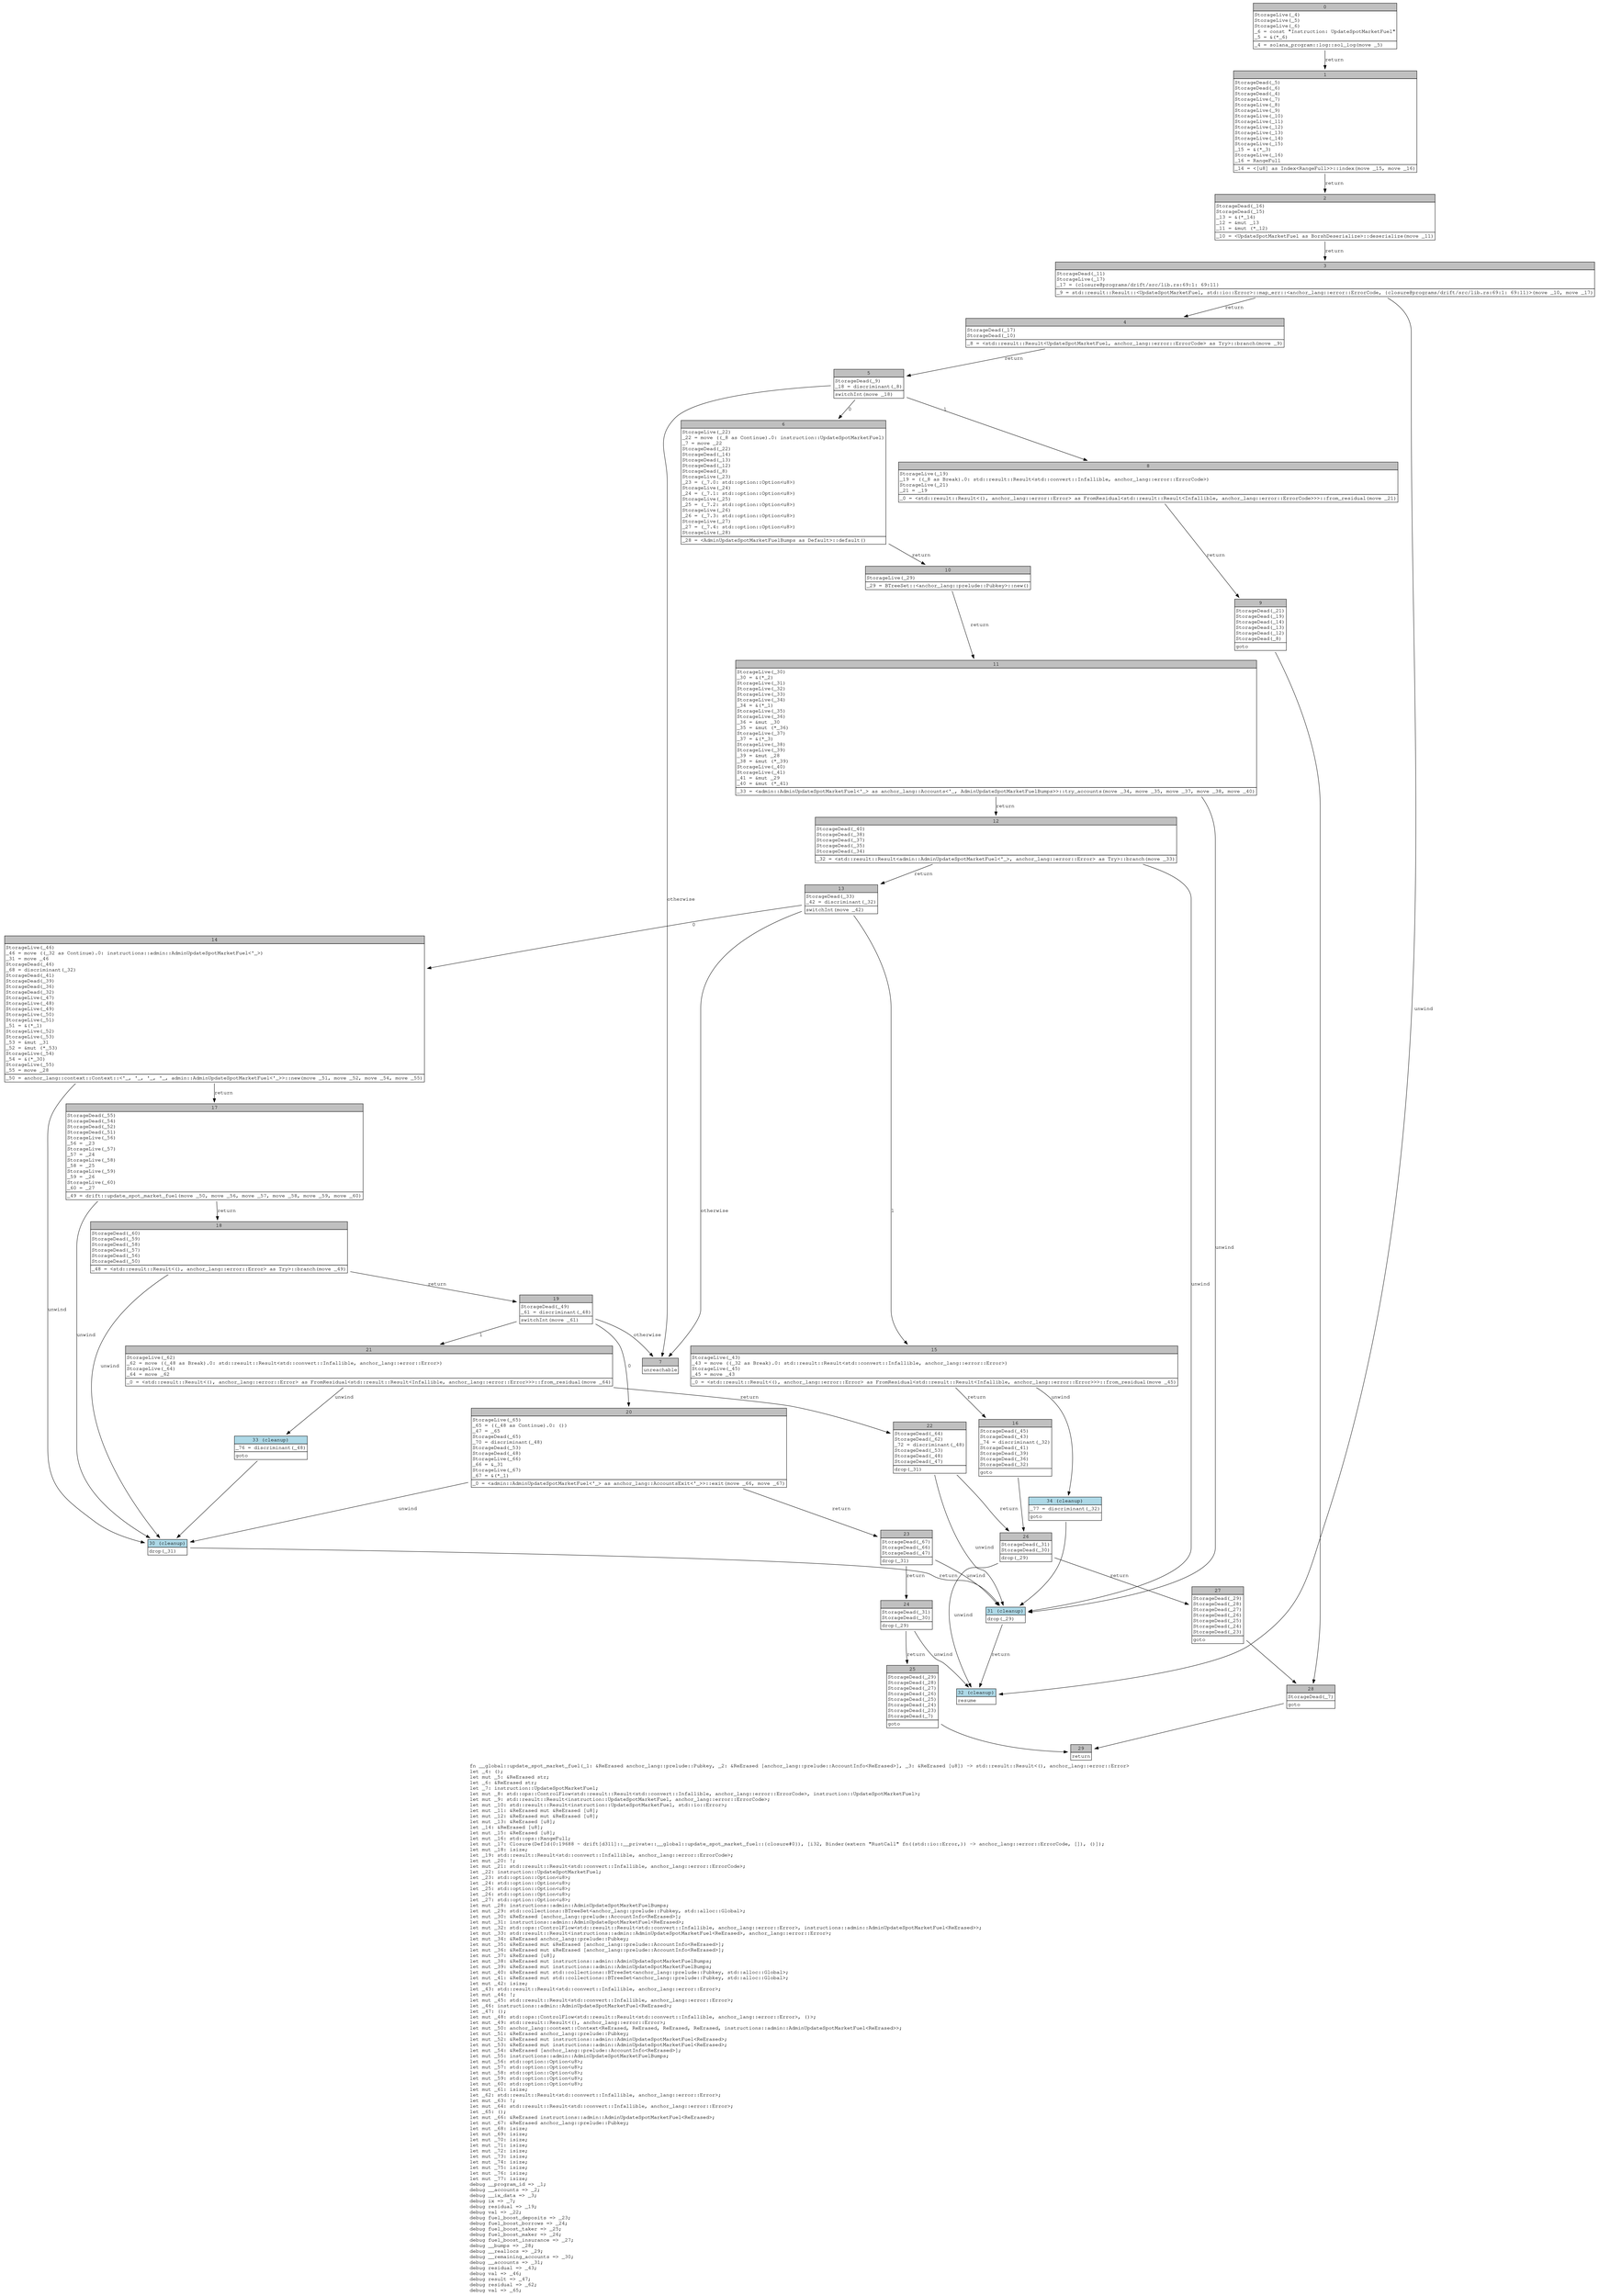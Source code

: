 digraph Mir_0_19686 {
    graph [fontname="Courier, monospace"];
    node [fontname="Courier, monospace"];
    edge [fontname="Courier, monospace"];
    label=<fn __global::update_spot_market_fuel(_1: &amp;ReErased anchor_lang::prelude::Pubkey, _2: &amp;ReErased [anchor_lang::prelude::AccountInfo&lt;ReErased&gt;], _3: &amp;ReErased [u8]) -&gt; std::result::Result&lt;(), anchor_lang::error::Error&gt;<br align="left"/>let _4: ();<br align="left"/>let mut _5: &amp;ReErased str;<br align="left"/>let _6: &amp;ReErased str;<br align="left"/>let _7: instruction::UpdateSpotMarketFuel;<br align="left"/>let mut _8: std::ops::ControlFlow&lt;std::result::Result&lt;std::convert::Infallible, anchor_lang::error::ErrorCode&gt;, instruction::UpdateSpotMarketFuel&gt;;<br align="left"/>let mut _9: std::result::Result&lt;instruction::UpdateSpotMarketFuel, anchor_lang::error::ErrorCode&gt;;<br align="left"/>let mut _10: std::result::Result&lt;instruction::UpdateSpotMarketFuel, std::io::Error&gt;;<br align="left"/>let mut _11: &amp;ReErased mut &amp;ReErased [u8];<br align="left"/>let mut _12: &amp;ReErased mut &amp;ReErased [u8];<br align="left"/>let mut _13: &amp;ReErased [u8];<br align="left"/>let _14: &amp;ReErased [u8];<br align="left"/>let mut _15: &amp;ReErased [u8];<br align="left"/>let mut _16: std::ops::RangeFull;<br align="left"/>let mut _17: Closure(DefId(0:19688 ~ drift[d311]::__private::__global::update_spot_market_fuel::{closure#0}), [i32, Binder(extern &quot;RustCall&quot; fn((std::io::Error,)) -&gt; anchor_lang::error::ErrorCode, []), ()]);<br align="left"/>let mut _18: isize;<br align="left"/>let _19: std::result::Result&lt;std::convert::Infallible, anchor_lang::error::ErrorCode&gt;;<br align="left"/>let mut _20: !;<br align="left"/>let mut _21: std::result::Result&lt;std::convert::Infallible, anchor_lang::error::ErrorCode&gt;;<br align="left"/>let _22: instruction::UpdateSpotMarketFuel;<br align="left"/>let _23: std::option::Option&lt;u8&gt;;<br align="left"/>let _24: std::option::Option&lt;u8&gt;;<br align="left"/>let _25: std::option::Option&lt;u8&gt;;<br align="left"/>let _26: std::option::Option&lt;u8&gt;;<br align="left"/>let _27: std::option::Option&lt;u8&gt;;<br align="left"/>let mut _28: instructions::admin::AdminUpdateSpotMarketFuelBumps;<br align="left"/>let mut _29: std::collections::BTreeSet&lt;anchor_lang::prelude::Pubkey, std::alloc::Global&gt;;<br align="left"/>let mut _30: &amp;ReErased [anchor_lang::prelude::AccountInfo&lt;ReErased&gt;];<br align="left"/>let mut _31: instructions::admin::AdminUpdateSpotMarketFuel&lt;ReErased&gt;;<br align="left"/>let mut _32: std::ops::ControlFlow&lt;std::result::Result&lt;std::convert::Infallible, anchor_lang::error::Error&gt;, instructions::admin::AdminUpdateSpotMarketFuel&lt;ReErased&gt;&gt;;<br align="left"/>let mut _33: std::result::Result&lt;instructions::admin::AdminUpdateSpotMarketFuel&lt;ReErased&gt;, anchor_lang::error::Error&gt;;<br align="left"/>let mut _34: &amp;ReErased anchor_lang::prelude::Pubkey;<br align="left"/>let mut _35: &amp;ReErased mut &amp;ReErased [anchor_lang::prelude::AccountInfo&lt;ReErased&gt;];<br align="left"/>let mut _36: &amp;ReErased mut &amp;ReErased [anchor_lang::prelude::AccountInfo&lt;ReErased&gt;];<br align="left"/>let mut _37: &amp;ReErased [u8];<br align="left"/>let mut _38: &amp;ReErased mut instructions::admin::AdminUpdateSpotMarketFuelBumps;<br align="left"/>let mut _39: &amp;ReErased mut instructions::admin::AdminUpdateSpotMarketFuelBumps;<br align="left"/>let mut _40: &amp;ReErased mut std::collections::BTreeSet&lt;anchor_lang::prelude::Pubkey, std::alloc::Global&gt;;<br align="left"/>let mut _41: &amp;ReErased mut std::collections::BTreeSet&lt;anchor_lang::prelude::Pubkey, std::alloc::Global&gt;;<br align="left"/>let mut _42: isize;<br align="left"/>let _43: std::result::Result&lt;std::convert::Infallible, anchor_lang::error::Error&gt;;<br align="left"/>let mut _44: !;<br align="left"/>let mut _45: std::result::Result&lt;std::convert::Infallible, anchor_lang::error::Error&gt;;<br align="left"/>let _46: instructions::admin::AdminUpdateSpotMarketFuel&lt;ReErased&gt;;<br align="left"/>let _47: ();<br align="left"/>let mut _48: std::ops::ControlFlow&lt;std::result::Result&lt;std::convert::Infallible, anchor_lang::error::Error&gt;, ()&gt;;<br align="left"/>let mut _49: std::result::Result&lt;(), anchor_lang::error::Error&gt;;<br align="left"/>let mut _50: anchor_lang::context::Context&lt;ReErased, ReErased, ReErased, ReErased, instructions::admin::AdminUpdateSpotMarketFuel&lt;ReErased&gt;&gt;;<br align="left"/>let mut _51: &amp;ReErased anchor_lang::prelude::Pubkey;<br align="left"/>let mut _52: &amp;ReErased mut instructions::admin::AdminUpdateSpotMarketFuel&lt;ReErased&gt;;<br align="left"/>let mut _53: &amp;ReErased mut instructions::admin::AdminUpdateSpotMarketFuel&lt;ReErased&gt;;<br align="left"/>let mut _54: &amp;ReErased [anchor_lang::prelude::AccountInfo&lt;ReErased&gt;];<br align="left"/>let mut _55: instructions::admin::AdminUpdateSpotMarketFuelBumps;<br align="left"/>let mut _56: std::option::Option&lt;u8&gt;;<br align="left"/>let mut _57: std::option::Option&lt;u8&gt;;<br align="left"/>let mut _58: std::option::Option&lt;u8&gt;;<br align="left"/>let mut _59: std::option::Option&lt;u8&gt;;<br align="left"/>let mut _60: std::option::Option&lt;u8&gt;;<br align="left"/>let mut _61: isize;<br align="left"/>let _62: std::result::Result&lt;std::convert::Infallible, anchor_lang::error::Error&gt;;<br align="left"/>let mut _63: !;<br align="left"/>let mut _64: std::result::Result&lt;std::convert::Infallible, anchor_lang::error::Error&gt;;<br align="left"/>let _65: ();<br align="left"/>let mut _66: &amp;ReErased instructions::admin::AdminUpdateSpotMarketFuel&lt;ReErased&gt;;<br align="left"/>let mut _67: &amp;ReErased anchor_lang::prelude::Pubkey;<br align="left"/>let mut _68: isize;<br align="left"/>let mut _69: isize;<br align="left"/>let mut _70: isize;<br align="left"/>let mut _71: isize;<br align="left"/>let mut _72: isize;<br align="left"/>let mut _73: isize;<br align="left"/>let mut _74: isize;<br align="left"/>let mut _75: isize;<br align="left"/>let mut _76: isize;<br align="left"/>let mut _77: isize;<br align="left"/>debug __program_id =&gt; _1;<br align="left"/>debug __accounts =&gt; _2;<br align="left"/>debug __ix_data =&gt; _3;<br align="left"/>debug ix =&gt; _7;<br align="left"/>debug residual =&gt; _19;<br align="left"/>debug val =&gt; _22;<br align="left"/>debug fuel_boost_deposits =&gt; _23;<br align="left"/>debug fuel_boost_borrows =&gt; _24;<br align="left"/>debug fuel_boost_taker =&gt; _25;<br align="left"/>debug fuel_boost_maker =&gt; _26;<br align="left"/>debug fuel_boost_insurance =&gt; _27;<br align="left"/>debug __bumps =&gt; _28;<br align="left"/>debug __reallocs =&gt; _29;<br align="left"/>debug __remaining_accounts =&gt; _30;<br align="left"/>debug __accounts =&gt; _31;<br align="left"/>debug residual =&gt; _43;<br align="left"/>debug val =&gt; _46;<br align="left"/>debug result =&gt; _47;<br align="left"/>debug residual =&gt; _62;<br align="left"/>debug val =&gt; _65;<br align="left"/>>;
    bb0__0_19686 [shape="none", label=<<table border="0" cellborder="1" cellspacing="0"><tr><td bgcolor="gray" align="center" colspan="1">0</td></tr><tr><td align="left" balign="left">StorageLive(_4)<br/>StorageLive(_5)<br/>StorageLive(_6)<br/>_6 = const &quot;Instruction: UpdateSpotMarketFuel&quot;<br/>_5 = &amp;(*_6)<br/></td></tr><tr><td align="left">_4 = solana_program::log::sol_log(move _5)</td></tr></table>>];
    bb1__0_19686 [shape="none", label=<<table border="0" cellborder="1" cellspacing="0"><tr><td bgcolor="gray" align="center" colspan="1">1</td></tr><tr><td align="left" balign="left">StorageDead(_5)<br/>StorageDead(_6)<br/>StorageDead(_4)<br/>StorageLive(_7)<br/>StorageLive(_8)<br/>StorageLive(_9)<br/>StorageLive(_10)<br/>StorageLive(_11)<br/>StorageLive(_12)<br/>StorageLive(_13)<br/>StorageLive(_14)<br/>StorageLive(_15)<br/>_15 = &amp;(*_3)<br/>StorageLive(_16)<br/>_16 = RangeFull<br/></td></tr><tr><td align="left">_14 = &lt;[u8] as Index&lt;RangeFull&gt;&gt;::index(move _15, move _16)</td></tr></table>>];
    bb2__0_19686 [shape="none", label=<<table border="0" cellborder="1" cellspacing="0"><tr><td bgcolor="gray" align="center" colspan="1">2</td></tr><tr><td align="left" balign="left">StorageDead(_16)<br/>StorageDead(_15)<br/>_13 = &amp;(*_14)<br/>_12 = &amp;mut _13<br/>_11 = &amp;mut (*_12)<br/></td></tr><tr><td align="left">_10 = &lt;UpdateSpotMarketFuel as BorshDeserialize&gt;::deserialize(move _11)</td></tr></table>>];
    bb3__0_19686 [shape="none", label=<<table border="0" cellborder="1" cellspacing="0"><tr><td bgcolor="gray" align="center" colspan="1">3</td></tr><tr><td align="left" balign="left">StorageDead(_11)<br/>StorageLive(_17)<br/>_17 = {closure@programs/drift/src/lib.rs:69:1: 69:11}<br/></td></tr><tr><td align="left">_9 = std::result::Result::&lt;UpdateSpotMarketFuel, std::io::Error&gt;::map_err::&lt;anchor_lang::error::ErrorCode, {closure@programs/drift/src/lib.rs:69:1: 69:11}&gt;(move _10, move _17)</td></tr></table>>];
    bb4__0_19686 [shape="none", label=<<table border="0" cellborder="1" cellspacing="0"><tr><td bgcolor="gray" align="center" colspan="1">4</td></tr><tr><td align="left" balign="left">StorageDead(_17)<br/>StorageDead(_10)<br/></td></tr><tr><td align="left">_8 = &lt;std::result::Result&lt;UpdateSpotMarketFuel, anchor_lang::error::ErrorCode&gt; as Try&gt;::branch(move _9)</td></tr></table>>];
    bb5__0_19686 [shape="none", label=<<table border="0" cellborder="1" cellspacing="0"><tr><td bgcolor="gray" align="center" colspan="1">5</td></tr><tr><td align="left" balign="left">StorageDead(_9)<br/>_18 = discriminant(_8)<br/></td></tr><tr><td align="left">switchInt(move _18)</td></tr></table>>];
    bb6__0_19686 [shape="none", label=<<table border="0" cellborder="1" cellspacing="0"><tr><td bgcolor="gray" align="center" colspan="1">6</td></tr><tr><td align="left" balign="left">StorageLive(_22)<br/>_22 = move ((_8 as Continue).0: instruction::UpdateSpotMarketFuel)<br/>_7 = move _22<br/>StorageDead(_22)<br/>StorageDead(_14)<br/>StorageDead(_13)<br/>StorageDead(_12)<br/>StorageDead(_8)<br/>StorageLive(_23)<br/>_23 = (_7.0: std::option::Option&lt;u8&gt;)<br/>StorageLive(_24)<br/>_24 = (_7.1: std::option::Option&lt;u8&gt;)<br/>StorageLive(_25)<br/>_25 = (_7.2: std::option::Option&lt;u8&gt;)<br/>StorageLive(_26)<br/>_26 = (_7.3: std::option::Option&lt;u8&gt;)<br/>StorageLive(_27)<br/>_27 = (_7.4: std::option::Option&lt;u8&gt;)<br/>StorageLive(_28)<br/></td></tr><tr><td align="left">_28 = &lt;AdminUpdateSpotMarketFuelBumps as Default&gt;::default()</td></tr></table>>];
    bb7__0_19686 [shape="none", label=<<table border="0" cellborder="1" cellspacing="0"><tr><td bgcolor="gray" align="center" colspan="1">7</td></tr><tr><td align="left">unreachable</td></tr></table>>];
    bb8__0_19686 [shape="none", label=<<table border="0" cellborder="1" cellspacing="0"><tr><td bgcolor="gray" align="center" colspan="1">8</td></tr><tr><td align="left" balign="left">StorageLive(_19)<br/>_19 = ((_8 as Break).0: std::result::Result&lt;std::convert::Infallible, anchor_lang::error::ErrorCode&gt;)<br/>StorageLive(_21)<br/>_21 = _19<br/></td></tr><tr><td align="left">_0 = &lt;std::result::Result&lt;(), anchor_lang::error::Error&gt; as FromResidual&lt;std::result::Result&lt;Infallible, anchor_lang::error::ErrorCode&gt;&gt;&gt;::from_residual(move _21)</td></tr></table>>];
    bb9__0_19686 [shape="none", label=<<table border="0" cellborder="1" cellspacing="0"><tr><td bgcolor="gray" align="center" colspan="1">9</td></tr><tr><td align="left" balign="left">StorageDead(_21)<br/>StorageDead(_19)<br/>StorageDead(_14)<br/>StorageDead(_13)<br/>StorageDead(_12)<br/>StorageDead(_8)<br/></td></tr><tr><td align="left">goto</td></tr></table>>];
    bb10__0_19686 [shape="none", label=<<table border="0" cellborder="1" cellspacing="0"><tr><td bgcolor="gray" align="center" colspan="1">10</td></tr><tr><td align="left" balign="left">StorageLive(_29)<br/></td></tr><tr><td align="left">_29 = BTreeSet::&lt;anchor_lang::prelude::Pubkey&gt;::new()</td></tr></table>>];
    bb11__0_19686 [shape="none", label=<<table border="0" cellborder="1" cellspacing="0"><tr><td bgcolor="gray" align="center" colspan="1">11</td></tr><tr><td align="left" balign="left">StorageLive(_30)<br/>_30 = &amp;(*_2)<br/>StorageLive(_31)<br/>StorageLive(_32)<br/>StorageLive(_33)<br/>StorageLive(_34)<br/>_34 = &amp;(*_1)<br/>StorageLive(_35)<br/>StorageLive(_36)<br/>_36 = &amp;mut _30<br/>_35 = &amp;mut (*_36)<br/>StorageLive(_37)<br/>_37 = &amp;(*_3)<br/>StorageLive(_38)<br/>StorageLive(_39)<br/>_39 = &amp;mut _28<br/>_38 = &amp;mut (*_39)<br/>StorageLive(_40)<br/>StorageLive(_41)<br/>_41 = &amp;mut _29<br/>_40 = &amp;mut (*_41)<br/></td></tr><tr><td align="left">_33 = &lt;admin::AdminUpdateSpotMarketFuel&lt;'_&gt; as anchor_lang::Accounts&lt;'_, AdminUpdateSpotMarketFuelBumps&gt;&gt;::try_accounts(move _34, move _35, move _37, move _38, move _40)</td></tr></table>>];
    bb12__0_19686 [shape="none", label=<<table border="0" cellborder="1" cellspacing="0"><tr><td bgcolor="gray" align="center" colspan="1">12</td></tr><tr><td align="left" balign="left">StorageDead(_40)<br/>StorageDead(_38)<br/>StorageDead(_37)<br/>StorageDead(_35)<br/>StorageDead(_34)<br/></td></tr><tr><td align="left">_32 = &lt;std::result::Result&lt;admin::AdminUpdateSpotMarketFuel&lt;'_&gt;, anchor_lang::error::Error&gt; as Try&gt;::branch(move _33)</td></tr></table>>];
    bb13__0_19686 [shape="none", label=<<table border="0" cellborder="1" cellspacing="0"><tr><td bgcolor="gray" align="center" colspan="1">13</td></tr><tr><td align="left" balign="left">StorageDead(_33)<br/>_42 = discriminant(_32)<br/></td></tr><tr><td align="left">switchInt(move _42)</td></tr></table>>];
    bb14__0_19686 [shape="none", label=<<table border="0" cellborder="1" cellspacing="0"><tr><td bgcolor="gray" align="center" colspan="1">14</td></tr><tr><td align="left" balign="left">StorageLive(_46)<br/>_46 = move ((_32 as Continue).0: instructions::admin::AdminUpdateSpotMarketFuel&lt;'_&gt;)<br/>_31 = move _46<br/>StorageDead(_46)<br/>_68 = discriminant(_32)<br/>StorageDead(_41)<br/>StorageDead(_39)<br/>StorageDead(_36)<br/>StorageDead(_32)<br/>StorageLive(_47)<br/>StorageLive(_48)<br/>StorageLive(_49)<br/>StorageLive(_50)<br/>StorageLive(_51)<br/>_51 = &amp;(*_1)<br/>StorageLive(_52)<br/>StorageLive(_53)<br/>_53 = &amp;mut _31<br/>_52 = &amp;mut (*_53)<br/>StorageLive(_54)<br/>_54 = &amp;(*_30)<br/>StorageLive(_55)<br/>_55 = move _28<br/></td></tr><tr><td align="left">_50 = anchor_lang::context::Context::&lt;'_, '_, '_, '_, admin::AdminUpdateSpotMarketFuel&lt;'_&gt;&gt;::new(move _51, move _52, move _54, move _55)</td></tr></table>>];
    bb15__0_19686 [shape="none", label=<<table border="0" cellborder="1" cellspacing="0"><tr><td bgcolor="gray" align="center" colspan="1">15</td></tr><tr><td align="left" balign="left">StorageLive(_43)<br/>_43 = move ((_32 as Break).0: std::result::Result&lt;std::convert::Infallible, anchor_lang::error::Error&gt;)<br/>StorageLive(_45)<br/>_45 = move _43<br/></td></tr><tr><td align="left">_0 = &lt;std::result::Result&lt;(), anchor_lang::error::Error&gt; as FromResidual&lt;std::result::Result&lt;Infallible, anchor_lang::error::Error&gt;&gt;&gt;::from_residual(move _45)</td></tr></table>>];
    bb16__0_19686 [shape="none", label=<<table border="0" cellborder="1" cellspacing="0"><tr><td bgcolor="gray" align="center" colspan="1">16</td></tr><tr><td align="left" balign="left">StorageDead(_45)<br/>StorageDead(_43)<br/>_74 = discriminant(_32)<br/>StorageDead(_41)<br/>StorageDead(_39)<br/>StorageDead(_36)<br/>StorageDead(_32)<br/></td></tr><tr><td align="left">goto</td></tr></table>>];
    bb17__0_19686 [shape="none", label=<<table border="0" cellborder="1" cellspacing="0"><tr><td bgcolor="gray" align="center" colspan="1">17</td></tr><tr><td align="left" balign="left">StorageDead(_55)<br/>StorageDead(_54)<br/>StorageDead(_52)<br/>StorageDead(_51)<br/>StorageLive(_56)<br/>_56 = _23<br/>StorageLive(_57)<br/>_57 = _24<br/>StorageLive(_58)<br/>_58 = _25<br/>StorageLive(_59)<br/>_59 = _26<br/>StorageLive(_60)<br/>_60 = _27<br/></td></tr><tr><td align="left">_49 = drift::update_spot_market_fuel(move _50, move _56, move _57, move _58, move _59, move _60)</td></tr></table>>];
    bb18__0_19686 [shape="none", label=<<table border="0" cellborder="1" cellspacing="0"><tr><td bgcolor="gray" align="center" colspan="1">18</td></tr><tr><td align="left" balign="left">StorageDead(_60)<br/>StorageDead(_59)<br/>StorageDead(_58)<br/>StorageDead(_57)<br/>StorageDead(_56)<br/>StorageDead(_50)<br/></td></tr><tr><td align="left">_48 = &lt;std::result::Result&lt;(), anchor_lang::error::Error&gt; as Try&gt;::branch(move _49)</td></tr></table>>];
    bb19__0_19686 [shape="none", label=<<table border="0" cellborder="1" cellspacing="0"><tr><td bgcolor="gray" align="center" colspan="1">19</td></tr><tr><td align="left" balign="left">StorageDead(_49)<br/>_61 = discriminant(_48)<br/></td></tr><tr><td align="left">switchInt(move _61)</td></tr></table>>];
    bb20__0_19686 [shape="none", label=<<table border="0" cellborder="1" cellspacing="0"><tr><td bgcolor="gray" align="center" colspan="1">20</td></tr><tr><td align="left" balign="left">StorageLive(_65)<br/>_65 = ((_48 as Continue).0: ())<br/>_47 = _65<br/>StorageDead(_65)<br/>_70 = discriminant(_48)<br/>StorageDead(_53)<br/>StorageDead(_48)<br/>StorageLive(_66)<br/>_66 = &amp;_31<br/>StorageLive(_67)<br/>_67 = &amp;(*_1)<br/></td></tr><tr><td align="left">_0 = &lt;admin::AdminUpdateSpotMarketFuel&lt;'_&gt; as anchor_lang::AccountsExit&lt;'_&gt;&gt;::exit(move _66, move _67)</td></tr></table>>];
    bb21__0_19686 [shape="none", label=<<table border="0" cellborder="1" cellspacing="0"><tr><td bgcolor="gray" align="center" colspan="1">21</td></tr><tr><td align="left" balign="left">StorageLive(_62)<br/>_62 = move ((_48 as Break).0: std::result::Result&lt;std::convert::Infallible, anchor_lang::error::Error&gt;)<br/>StorageLive(_64)<br/>_64 = move _62<br/></td></tr><tr><td align="left">_0 = &lt;std::result::Result&lt;(), anchor_lang::error::Error&gt; as FromResidual&lt;std::result::Result&lt;Infallible, anchor_lang::error::Error&gt;&gt;&gt;::from_residual(move _64)</td></tr></table>>];
    bb22__0_19686 [shape="none", label=<<table border="0" cellborder="1" cellspacing="0"><tr><td bgcolor="gray" align="center" colspan="1">22</td></tr><tr><td align="left" balign="left">StorageDead(_64)<br/>StorageDead(_62)<br/>_72 = discriminant(_48)<br/>StorageDead(_53)<br/>StorageDead(_48)<br/>StorageDead(_47)<br/></td></tr><tr><td align="left">drop(_31)</td></tr></table>>];
    bb23__0_19686 [shape="none", label=<<table border="0" cellborder="1" cellspacing="0"><tr><td bgcolor="gray" align="center" colspan="1">23</td></tr><tr><td align="left" balign="left">StorageDead(_67)<br/>StorageDead(_66)<br/>StorageDead(_47)<br/></td></tr><tr><td align="left">drop(_31)</td></tr></table>>];
    bb24__0_19686 [shape="none", label=<<table border="0" cellborder="1" cellspacing="0"><tr><td bgcolor="gray" align="center" colspan="1">24</td></tr><tr><td align="left" balign="left">StorageDead(_31)<br/>StorageDead(_30)<br/></td></tr><tr><td align="left">drop(_29)</td></tr></table>>];
    bb25__0_19686 [shape="none", label=<<table border="0" cellborder="1" cellspacing="0"><tr><td bgcolor="gray" align="center" colspan="1">25</td></tr><tr><td align="left" balign="left">StorageDead(_29)<br/>StorageDead(_28)<br/>StorageDead(_27)<br/>StorageDead(_26)<br/>StorageDead(_25)<br/>StorageDead(_24)<br/>StorageDead(_23)<br/>StorageDead(_7)<br/></td></tr><tr><td align="left">goto</td></tr></table>>];
    bb26__0_19686 [shape="none", label=<<table border="0" cellborder="1" cellspacing="0"><tr><td bgcolor="gray" align="center" colspan="1">26</td></tr><tr><td align="left" balign="left">StorageDead(_31)<br/>StorageDead(_30)<br/></td></tr><tr><td align="left">drop(_29)</td></tr></table>>];
    bb27__0_19686 [shape="none", label=<<table border="0" cellborder="1" cellspacing="0"><tr><td bgcolor="gray" align="center" colspan="1">27</td></tr><tr><td align="left" balign="left">StorageDead(_29)<br/>StorageDead(_28)<br/>StorageDead(_27)<br/>StorageDead(_26)<br/>StorageDead(_25)<br/>StorageDead(_24)<br/>StorageDead(_23)<br/></td></tr><tr><td align="left">goto</td></tr></table>>];
    bb28__0_19686 [shape="none", label=<<table border="0" cellborder="1" cellspacing="0"><tr><td bgcolor="gray" align="center" colspan="1">28</td></tr><tr><td align="left" balign="left">StorageDead(_7)<br/></td></tr><tr><td align="left">goto</td></tr></table>>];
    bb29__0_19686 [shape="none", label=<<table border="0" cellborder="1" cellspacing="0"><tr><td bgcolor="gray" align="center" colspan="1">29</td></tr><tr><td align="left">return</td></tr></table>>];
    bb30__0_19686 [shape="none", label=<<table border="0" cellborder="1" cellspacing="0"><tr><td bgcolor="lightblue" align="center" colspan="1">30 (cleanup)</td></tr><tr><td align="left">drop(_31)</td></tr></table>>];
    bb31__0_19686 [shape="none", label=<<table border="0" cellborder="1" cellspacing="0"><tr><td bgcolor="lightblue" align="center" colspan="1">31 (cleanup)</td></tr><tr><td align="left">drop(_29)</td></tr></table>>];
    bb32__0_19686 [shape="none", label=<<table border="0" cellborder="1" cellspacing="0"><tr><td bgcolor="lightblue" align="center" colspan="1">32 (cleanup)</td></tr><tr><td align="left">resume</td></tr></table>>];
    bb33__0_19686 [shape="none", label=<<table border="0" cellborder="1" cellspacing="0"><tr><td bgcolor="lightblue" align="center" colspan="1">33 (cleanup)</td></tr><tr><td align="left" balign="left">_76 = discriminant(_48)<br/></td></tr><tr><td align="left">goto</td></tr></table>>];
    bb34__0_19686 [shape="none", label=<<table border="0" cellborder="1" cellspacing="0"><tr><td bgcolor="lightblue" align="center" colspan="1">34 (cleanup)</td></tr><tr><td align="left" balign="left">_77 = discriminant(_32)<br/></td></tr><tr><td align="left">goto</td></tr></table>>];
    bb0__0_19686 -> bb1__0_19686 [label="return"];
    bb1__0_19686 -> bb2__0_19686 [label="return"];
    bb2__0_19686 -> bb3__0_19686 [label="return"];
    bb3__0_19686 -> bb4__0_19686 [label="return"];
    bb3__0_19686 -> bb32__0_19686 [label="unwind"];
    bb4__0_19686 -> bb5__0_19686 [label="return"];
    bb5__0_19686 -> bb6__0_19686 [label="0"];
    bb5__0_19686 -> bb8__0_19686 [label="1"];
    bb5__0_19686 -> bb7__0_19686 [label="otherwise"];
    bb6__0_19686 -> bb10__0_19686 [label="return"];
    bb8__0_19686 -> bb9__0_19686 [label="return"];
    bb9__0_19686 -> bb28__0_19686 [label=""];
    bb10__0_19686 -> bb11__0_19686 [label="return"];
    bb11__0_19686 -> bb12__0_19686 [label="return"];
    bb11__0_19686 -> bb31__0_19686 [label="unwind"];
    bb12__0_19686 -> bb13__0_19686 [label="return"];
    bb12__0_19686 -> bb31__0_19686 [label="unwind"];
    bb13__0_19686 -> bb14__0_19686 [label="0"];
    bb13__0_19686 -> bb15__0_19686 [label="1"];
    bb13__0_19686 -> bb7__0_19686 [label="otherwise"];
    bb14__0_19686 -> bb17__0_19686 [label="return"];
    bb14__0_19686 -> bb30__0_19686 [label="unwind"];
    bb15__0_19686 -> bb16__0_19686 [label="return"];
    bb15__0_19686 -> bb34__0_19686 [label="unwind"];
    bb16__0_19686 -> bb26__0_19686 [label=""];
    bb17__0_19686 -> bb18__0_19686 [label="return"];
    bb17__0_19686 -> bb30__0_19686 [label="unwind"];
    bb18__0_19686 -> bb19__0_19686 [label="return"];
    bb18__0_19686 -> bb30__0_19686 [label="unwind"];
    bb19__0_19686 -> bb20__0_19686 [label="0"];
    bb19__0_19686 -> bb21__0_19686 [label="1"];
    bb19__0_19686 -> bb7__0_19686 [label="otherwise"];
    bb20__0_19686 -> bb23__0_19686 [label="return"];
    bb20__0_19686 -> bb30__0_19686 [label="unwind"];
    bb21__0_19686 -> bb22__0_19686 [label="return"];
    bb21__0_19686 -> bb33__0_19686 [label="unwind"];
    bb22__0_19686 -> bb26__0_19686 [label="return"];
    bb22__0_19686 -> bb31__0_19686 [label="unwind"];
    bb23__0_19686 -> bb24__0_19686 [label="return"];
    bb23__0_19686 -> bb31__0_19686 [label="unwind"];
    bb24__0_19686 -> bb25__0_19686 [label="return"];
    bb24__0_19686 -> bb32__0_19686 [label="unwind"];
    bb25__0_19686 -> bb29__0_19686 [label=""];
    bb26__0_19686 -> bb27__0_19686 [label="return"];
    bb26__0_19686 -> bb32__0_19686 [label="unwind"];
    bb27__0_19686 -> bb28__0_19686 [label=""];
    bb28__0_19686 -> bb29__0_19686 [label=""];
    bb30__0_19686 -> bb31__0_19686 [label="return"];
    bb31__0_19686 -> bb32__0_19686 [label="return"];
    bb33__0_19686 -> bb30__0_19686 [label=""];
    bb34__0_19686 -> bb31__0_19686 [label=""];
}
